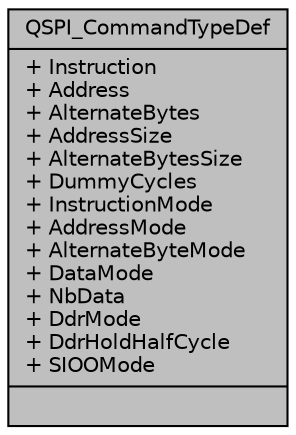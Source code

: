digraph "QSPI_CommandTypeDef"
{
  edge [fontname="Helvetica",fontsize="10",labelfontname="Helvetica",labelfontsize="10"];
  node [fontname="Helvetica",fontsize="10",shape=record];
  Node1 [label="{QSPI_CommandTypeDef\n|+ Instruction\l+ Address\l+ AlternateBytes\l+ AddressSize\l+ AlternateBytesSize\l+ DummyCycles\l+ InstructionMode\l+ AddressMode\l+ AlternateByteMode\l+ DataMode\l+ NbData\l+ DdrMode\l+ DdrHoldHalfCycle\l+ SIOOMode\l|}",height=0.2,width=0.4,color="black", fillcolor="grey75", style="filled", fontcolor="black"];
}

